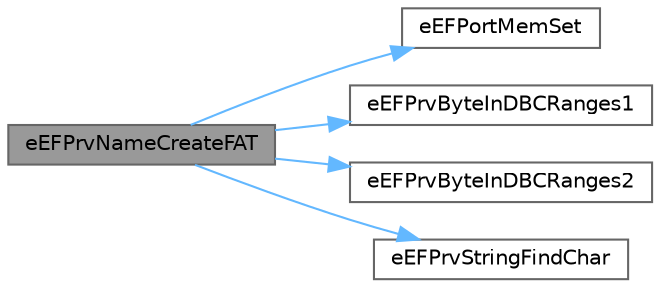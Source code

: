 digraph "eEFPrvNameCreateFAT"
{
 // LATEX_PDF_SIZE
  bgcolor="transparent";
  edge [fontname=Helvetica,fontsize=10,labelfontname=Helvetica,labelfontsize=10];
  node [fontname=Helvetica,fontsize=10,shape=box,height=0.2,width=0.4];
  rankdir="LR";
  Node1 [id="Node000001",label="eEFPrvNameCreateFAT",height=0.2,width=0.4,color="gray40", fillcolor="grey60", style="filled", fontcolor="black",tooltip="Pick a top segment and create the object name in directory form FAT version."];
  Node1 -> Node2 [id="edge1_Node000001_Node000002",color="steelblue1",style="solid",tooltip=" "];
  Node2 [id="Node000002",label="eEFPortMemSet",height=0.2,width=0.4,color="grey40", fillcolor="white", style="filled",URL="$ef__port__memory_8c.html#a24b9b597ee66b751257bb516c8f02ef3",tooltip="Set memory to a known value."];
  Node1 -> Node3 [id="edge2_Node000001_Node000003",color="steelblue1",style="solid",tooltip=" "];
  Node3 [id="Node000003",label="eEFPrvByteInDBCRanges1",height=0.2,width=0.4,color="grey40", fillcolor="white", style="filled",URL="$ef__prv__unicode_8c.html#ab00c9bb8415adec1bcde86ff514062d2",tooltip="Test if the byte is in the ranges of a DBC 1st byte."];
  Node1 -> Node4 [id="edge3_Node000001_Node000004",color="steelblue1",style="solid",tooltip=" "];
  Node4 [id="Node000004",label="eEFPrvByteInDBCRanges2",height=0.2,width=0.4,color="grey40", fillcolor="white", style="filled",URL="$ef__prv__unicode_8c.html#a0efc321e9b305c2f9b782139f6179781",tooltip="Test if the byte is in the ranges of a DBC 2nd byte."];
  Node1 -> Node5 [id="edge4_Node000001_Node000005",color="steelblue1",style="solid",tooltip=" "];
  Node5 [id="Node000005",label="eEFPrvStringFindChar",height=0.2,width=0.4,color="grey40", fillcolor="white", style="filled",URL="$ef__prv__string_8c.html#ad7bc231a7ff0575dec6b451a0ec8b2a9",tooltip="Check if a contains a character."];
}

